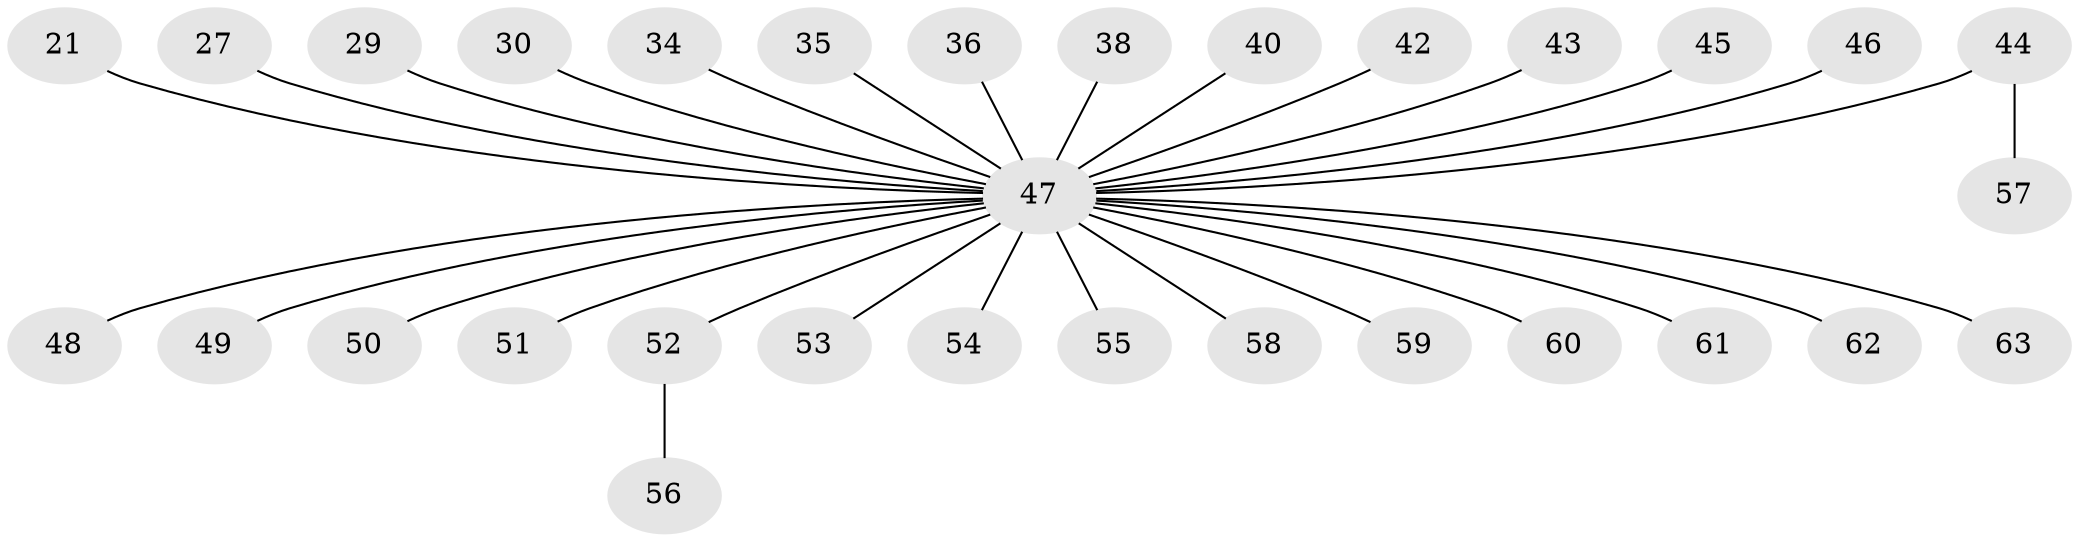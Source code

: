 // original degree distribution, {5: 0.031746031746031744, 4: 0.06349206349206349, 8: 0.015873015873015872, 2: 0.23809523809523808, 6: 0.015873015873015872, 3: 0.1111111111111111, 1: 0.5238095238095238}
// Generated by graph-tools (version 1.1) at 2025/53/03/09/25 04:53:17]
// undirected, 31 vertices, 30 edges
graph export_dot {
graph [start="1"]
  node [color=gray90,style=filled];
  21;
  27;
  29;
  30;
  34;
  35 [super="+18"];
  36;
  38;
  40;
  42;
  43;
  44;
  45;
  46;
  47 [super="+41"];
  48 [super="+25"];
  49;
  50;
  51;
  52;
  53;
  54;
  55;
  56;
  57;
  58;
  59;
  60;
  61;
  62;
  63;
  21 -- 47;
  27 -- 47;
  29 -- 47;
  30 -- 47;
  34 -- 47;
  35 -- 47;
  36 -- 47;
  38 -- 47;
  40 -- 47;
  42 -- 47;
  43 -- 47;
  44 -- 57;
  44 -- 47;
  45 -- 47;
  46 -- 47;
  47 -- 51;
  47 -- 48;
  47 -- 49;
  47 -- 50;
  47 -- 52;
  47 -- 53;
  47 -- 54;
  47 -- 55;
  47 -- 58;
  47 -- 59;
  47 -- 60;
  47 -- 61;
  47 -- 62;
  47 -- 63;
  52 -- 56;
}
